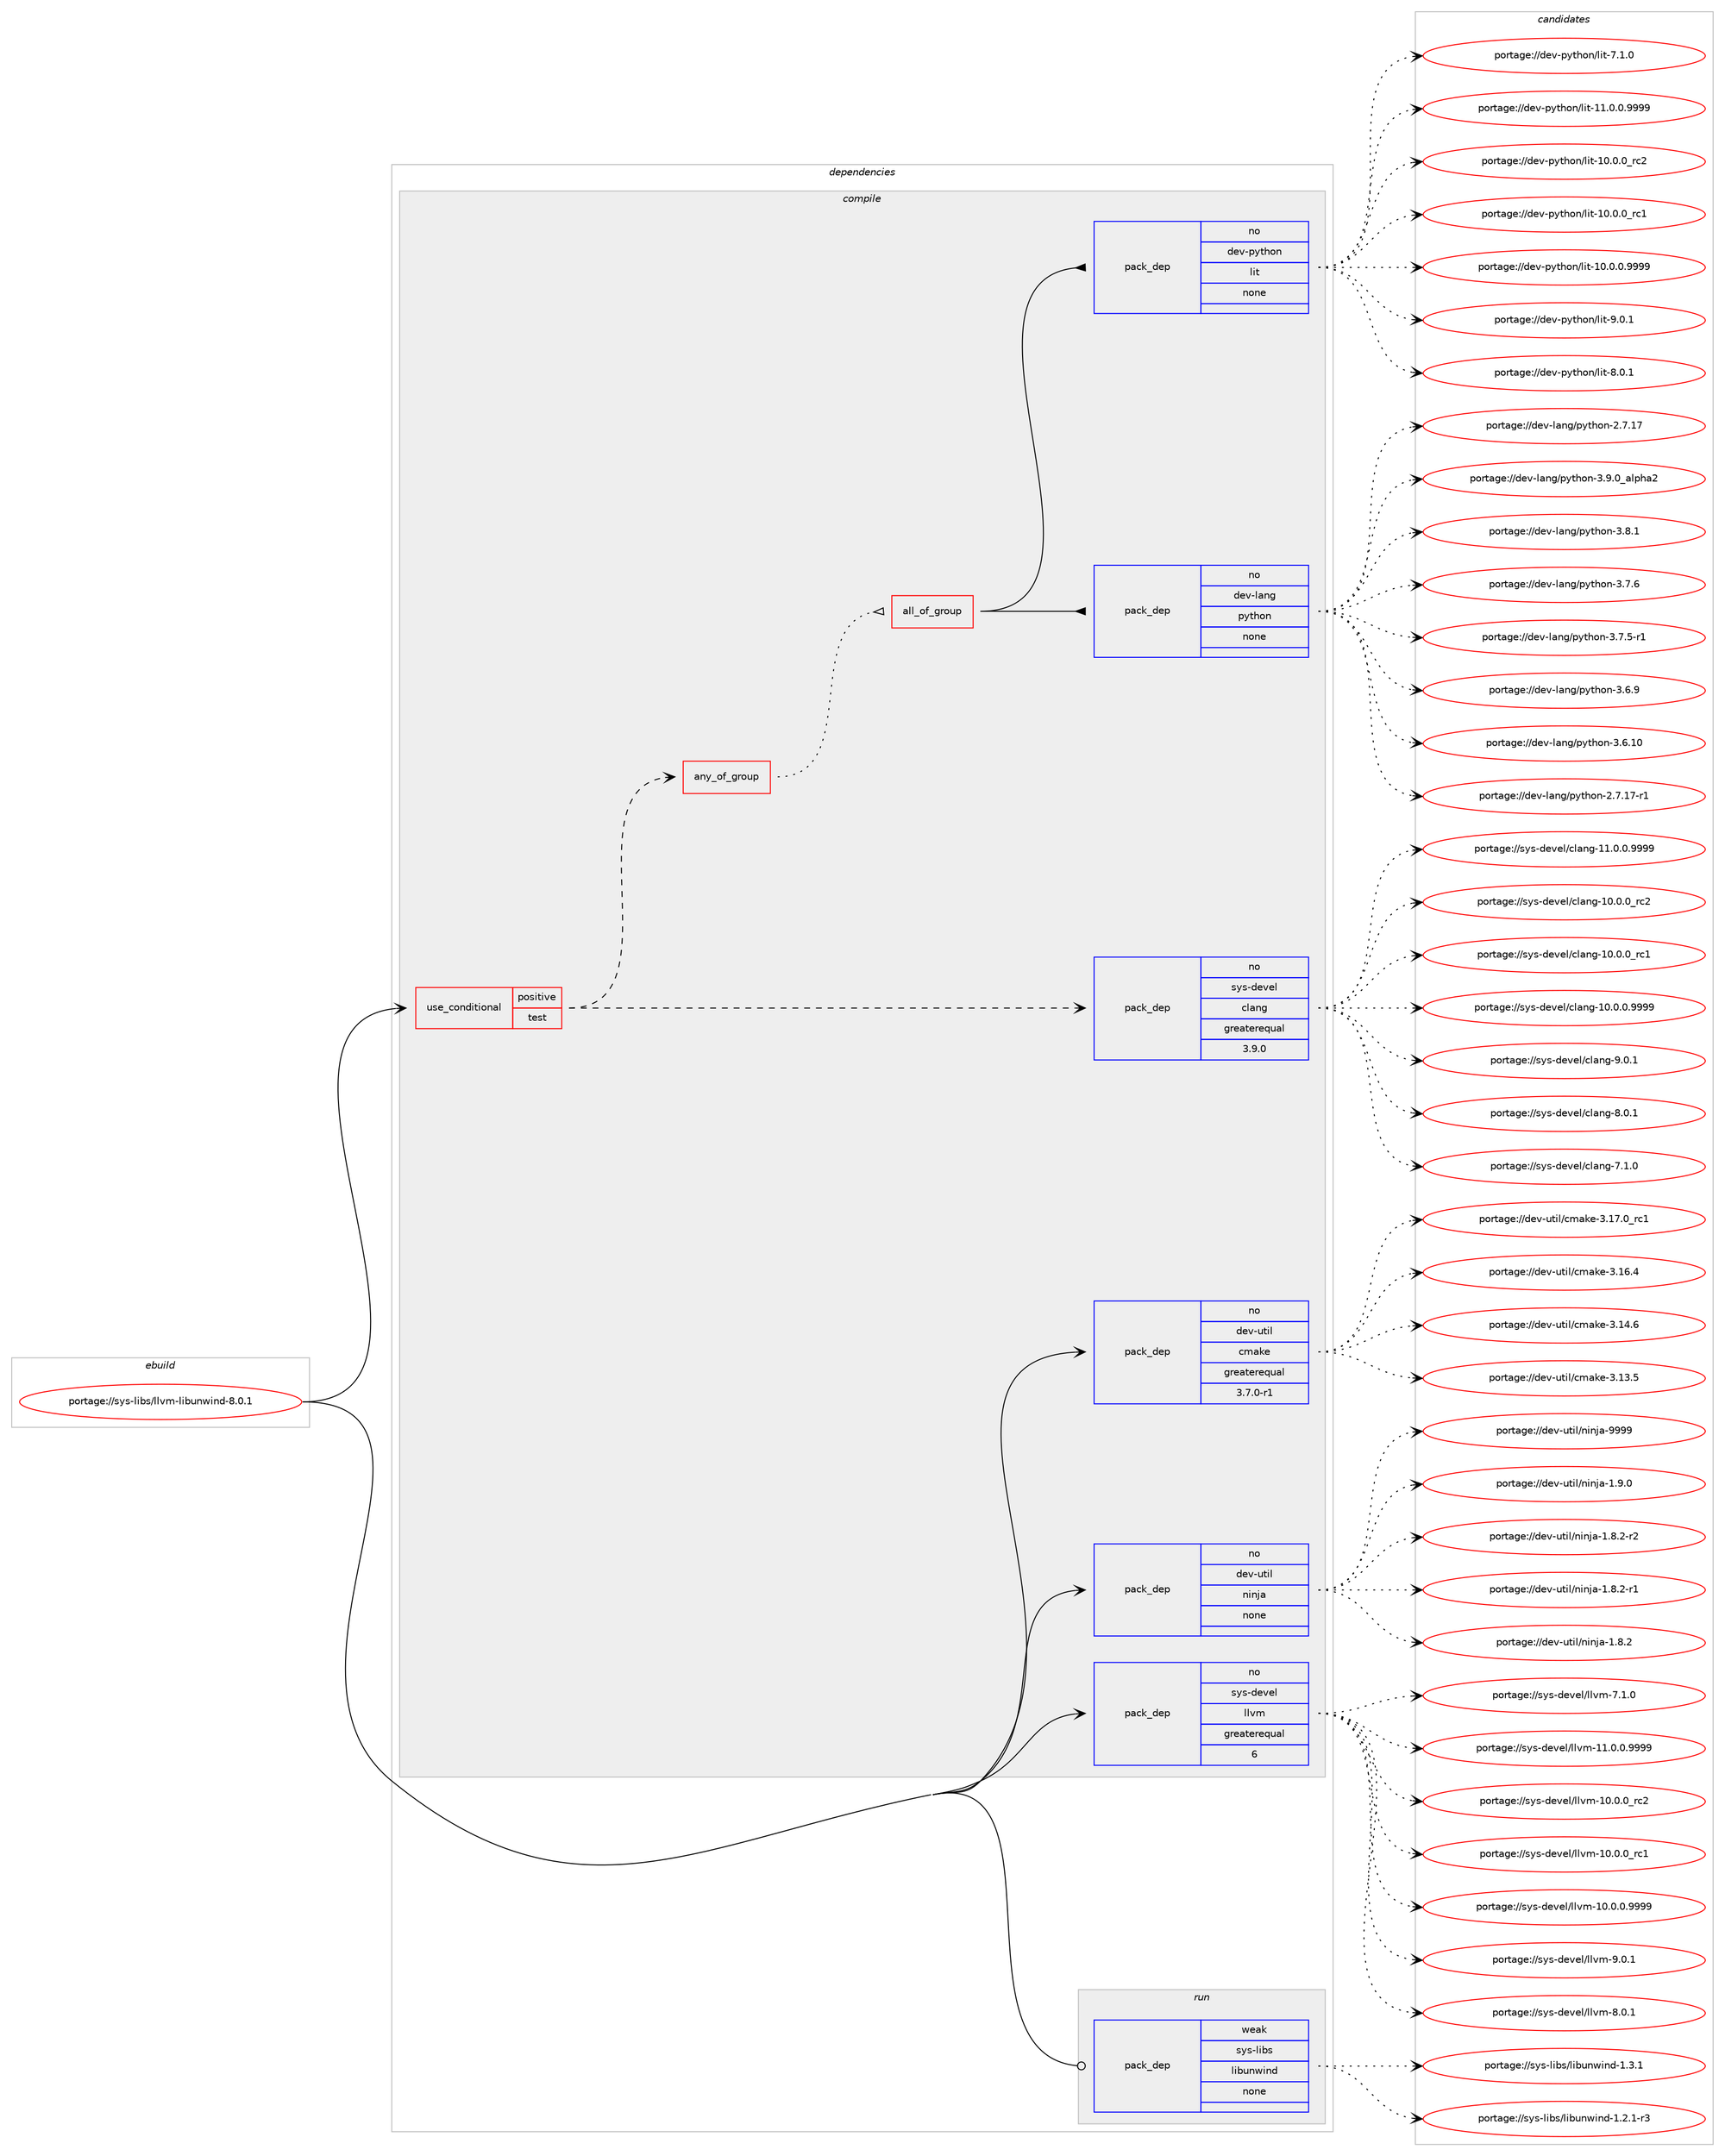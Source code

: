 digraph prolog {

# *************
# Graph options
# *************

newrank=true;
concentrate=true;
compound=true;
graph [rankdir=LR,fontname=Helvetica,fontsize=10,ranksep=1.5];#, ranksep=2.5, nodesep=0.2];
edge  [arrowhead=vee];
node  [fontname=Helvetica,fontsize=10];

# **********
# The ebuild
# **********

subgraph cluster_leftcol {
color=gray;
rank=same;
label=<<i>ebuild</i>>;
id [label="portage://sys-libs/llvm-libunwind-8.0.1", color=red, width=4, href="../sys-libs/llvm-libunwind-8.0.1.svg"];
}

# ****************
# The dependencies
# ****************

subgraph cluster_midcol {
color=gray;
label=<<i>dependencies</i>>;
subgraph cluster_compile {
fillcolor="#eeeeee";
style=filled;
label=<<i>compile</i>>;
subgraph cond5076 {
dependency29170 [label=<<TABLE BORDER="0" CELLBORDER="1" CELLSPACING="0" CELLPADDING="4"><TR><TD ROWSPAN="3" CELLPADDING="10">use_conditional</TD></TR><TR><TD>positive</TD></TR><TR><TD>test</TD></TR></TABLE>>, shape=none, color=red];
subgraph pack23367 {
dependency29171 [label=<<TABLE BORDER="0" CELLBORDER="1" CELLSPACING="0" CELLPADDING="4" WIDTH="220"><TR><TD ROWSPAN="6" CELLPADDING="30">pack_dep</TD></TR><TR><TD WIDTH="110">no</TD></TR><TR><TD>sys-devel</TD></TR><TR><TD>clang</TD></TR><TR><TD>greaterequal</TD></TR><TR><TD>3.9.0</TD></TR></TABLE>>, shape=none, color=blue];
}
dependency29170:e -> dependency29171:w [weight=20,style="dashed",arrowhead="vee"];
subgraph any710 {
dependency29172 [label=<<TABLE BORDER="0" CELLBORDER="1" CELLSPACING="0" CELLPADDING="4"><TR><TD CELLPADDING="10">any_of_group</TD></TR></TABLE>>, shape=none, color=red];subgraph all20 {
dependency29173 [label=<<TABLE BORDER="0" CELLBORDER="1" CELLSPACING="0" CELLPADDING="4"><TR><TD CELLPADDING="10">all_of_group</TD></TR></TABLE>>, shape=none, color=red];subgraph pack23368 {
dependency29174 [label=<<TABLE BORDER="0" CELLBORDER="1" CELLSPACING="0" CELLPADDING="4" WIDTH="220"><TR><TD ROWSPAN="6" CELLPADDING="30">pack_dep</TD></TR><TR><TD WIDTH="110">no</TD></TR><TR><TD>dev-lang</TD></TR><TR><TD>python</TD></TR><TR><TD>none</TD></TR><TR><TD></TD></TR></TABLE>>, shape=none, color=blue];
}
dependency29173:e -> dependency29174:w [weight=20,style="solid",arrowhead="inv"];
subgraph pack23369 {
dependency29175 [label=<<TABLE BORDER="0" CELLBORDER="1" CELLSPACING="0" CELLPADDING="4" WIDTH="220"><TR><TD ROWSPAN="6" CELLPADDING="30">pack_dep</TD></TR><TR><TD WIDTH="110">no</TD></TR><TR><TD>dev-python</TD></TR><TR><TD>lit</TD></TR><TR><TD>none</TD></TR><TR><TD></TD></TR></TABLE>>, shape=none, color=blue];
}
dependency29173:e -> dependency29175:w [weight=20,style="solid",arrowhead="inv"];
}
dependency29172:e -> dependency29173:w [weight=20,style="dotted",arrowhead="oinv"];
}
dependency29170:e -> dependency29172:w [weight=20,style="dashed",arrowhead="vee"];
}
id:e -> dependency29170:w [weight=20,style="solid",arrowhead="vee"];
subgraph pack23370 {
dependency29176 [label=<<TABLE BORDER="0" CELLBORDER="1" CELLSPACING="0" CELLPADDING="4" WIDTH="220"><TR><TD ROWSPAN="6" CELLPADDING="30">pack_dep</TD></TR><TR><TD WIDTH="110">no</TD></TR><TR><TD>dev-util</TD></TR><TR><TD>cmake</TD></TR><TR><TD>greaterequal</TD></TR><TR><TD>3.7.0-r1</TD></TR></TABLE>>, shape=none, color=blue];
}
id:e -> dependency29176:w [weight=20,style="solid",arrowhead="vee"];
subgraph pack23371 {
dependency29177 [label=<<TABLE BORDER="0" CELLBORDER="1" CELLSPACING="0" CELLPADDING="4" WIDTH="220"><TR><TD ROWSPAN="6" CELLPADDING="30">pack_dep</TD></TR><TR><TD WIDTH="110">no</TD></TR><TR><TD>dev-util</TD></TR><TR><TD>ninja</TD></TR><TR><TD>none</TD></TR><TR><TD></TD></TR></TABLE>>, shape=none, color=blue];
}
id:e -> dependency29177:w [weight=20,style="solid",arrowhead="vee"];
subgraph pack23372 {
dependency29178 [label=<<TABLE BORDER="0" CELLBORDER="1" CELLSPACING="0" CELLPADDING="4" WIDTH="220"><TR><TD ROWSPAN="6" CELLPADDING="30">pack_dep</TD></TR><TR><TD WIDTH="110">no</TD></TR><TR><TD>sys-devel</TD></TR><TR><TD>llvm</TD></TR><TR><TD>greaterequal</TD></TR><TR><TD>6</TD></TR></TABLE>>, shape=none, color=blue];
}
id:e -> dependency29178:w [weight=20,style="solid",arrowhead="vee"];
}
subgraph cluster_compileandrun {
fillcolor="#eeeeee";
style=filled;
label=<<i>compile and run</i>>;
}
subgraph cluster_run {
fillcolor="#eeeeee";
style=filled;
label=<<i>run</i>>;
subgraph pack23373 {
dependency29179 [label=<<TABLE BORDER="0" CELLBORDER="1" CELLSPACING="0" CELLPADDING="4" WIDTH="220"><TR><TD ROWSPAN="6" CELLPADDING="30">pack_dep</TD></TR><TR><TD WIDTH="110">weak</TD></TR><TR><TD>sys-libs</TD></TR><TR><TD>libunwind</TD></TR><TR><TD>none</TD></TR><TR><TD></TD></TR></TABLE>>, shape=none, color=blue];
}
id:e -> dependency29179:w [weight=20,style="solid",arrowhead="odot"];
}
}

# **************
# The candidates
# **************

subgraph cluster_choices {
rank=same;
color=gray;
label=<<i>candidates</i>>;

subgraph choice23367 {
color=black;
nodesep=1;
choice11512111545100101118101108479910897110103455746484649 [label="portage://sys-devel/clang-9.0.1", color=red, width=4,href="../sys-devel/clang-9.0.1.svg"];
choice11512111545100101118101108479910897110103455646484649 [label="portage://sys-devel/clang-8.0.1", color=red, width=4,href="../sys-devel/clang-8.0.1.svg"];
choice11512111545100101118101108479910897110103455546494648 [label="portage://sys-devel/clang-7.1.0", color=red, width=4,href="../sys-devel/clang-7.1.0.svg"];
choice11512111545100101118101108479910897110103454949464846484657575757 [label="portage://sys-devel/clang-11.0.0.9999", color=red, width=4,href="../sys-devel/clang-11.0.0.9999.svg"];
choice1151211154510010111810110847991089711010345494846484648951149950 [label="portage://sys-devel/clang-10.0.0_rc2", color=red, width=4,href="../sys-devel/clang-10.0.0_rc2.svg"];
choice1151211154510010111810110847991089711010345494846484648951149949 [label="portage://sys-devel/clang-10.0.0_rc1", color=red, width=4,href="../sys-devel/clang-10.0.0_rc1.svg"];
choice11512111545100101118101108479910897110103454948464846484657575757 [label="portage://sys-devel/clang-10.0.0.9999", color=red, width=4,href="../sys-devel/clang-10.0.0.9999.svg"];
dependency29171:e -> choice11512111545100101118101108479910897110103455746484649:w [style=dotted,weight="100"];
dependency29171:e -> choice11512111545100101118101108479910897110103455646484649:w [style=dotted,weight="100"];
dependency29171:e -> choice11512111545100101118101108479910897110103455546494648:w [style=dotted,weight="100"];
dependency29171:e -> choice11512111545100101118101108479910897110103454949464846484657575757:w [style=dotted,weight="100"];
dependency29171:e -> choice1151211154510010111810110847991089711010345494846484648951149950:w [style=dotted,weight="100"];
dependency29171:e -> choice1151211154510010111810110847991089711010345494846484648951149949:w [style=dotted,weight="100"];
dependency29171:e -> choice11512111545100101118101108479910897110103454948464846484657575757:w [style=dotted,weight="100"];
}
subgraph choice23368 {
color=black;
nodesep=1;
choice10010111845108971101034711212111610411111045514657464895971081121049750 [label="portage://dev-lang/python-3.9.0_alpha2", color=red, width=4,href="../dev-lang/python-3.9.0_alpha2.svg"];
choice100101118451089711010347112121116104111110455146564649 [label="portage://dev-lang/python-3.8.1", color=red, width=4,href="../dev-lang/python-3.8.1.svg"];
choice100101118451089711010347112121116104111110455146554654 [label="portage://dev-lang/python-3.7.6", color=red, width=4,href="../dev-lang/python-3.7.6.svg"];
choice1001011184510897110103471121211161041111104551465546534511449 [label="portage://dev-lang/python-3.7.5-r1", color=red, width=4,href="../dev-lang/python-3.7.5-r1.svg"];
choice100101118451089711010347112121116104111110455146544657 [label="portage://dev-lang/python-3.6.9", color=red, width=4,href="../dev-lang/python-3.6.9.svg"];
choice10010111845108971101034711212111610411111045514654464948 [label="portage://dev-lang/python-3.6.10", color=red, width=4,href="../dev-lang/python-3.6.10.svg"];
choice100101118451089711010347112121116104111110455046554649554511449 [label="portage://dev-lang/python-2.7.17-r1", color=red, width=4,href="../dev-lang/python-2.7.17-r1.svg"];
choice10010111845108971101034711212111610411111045504655464955 [label="portage://dev-lang/python-2.7.17", color=red, width=4,href="../dev-lang/python-2.7.17.svg"];
dependency29174:e -> choice10010111845108971101034711212111610411111045514657464895971081121049750:w [style=dotted,weight="100"];
dependency29174:e -> choice100101118451089711010347112121116104111110455146564649:w [style=dotted,weight="100"];
dependency29174:e -> choice100101118451089711010347112121116104111110455146554654:w [style=dotted,weight="100"];
dependency29174:e -> choice1001011184510897110103471121211161041111104551465546534511449:w [style=dotted,weight="100"];
dependency29174:e -> choice100101118451089711010347112121116104111110455146544657:w [style=dotted,weight="100"];
dependency29174:e -> choice10010111845108971101034711212111610411111045514654464948:w [style=dotted,weight="100"];
dependency29174:e -> choice100101118451089711010347112121116104111110455046554649554511449:w [style=dotted,weight="100"];
dependency29174:e -> choice10010111845108971101034711212111610411111045504655464955:w [style=dotted,weight="100"];
}
subgraph choice23369 {
color=black;
nodesep=1;
choice1001011184511212111610411111047108105116455746484649 [label="portage://dev-python/lit-9.0.1", color=red, width=4,href="../dev-python/lit-9.0.1.svg"];
choice1001011184511212111610411111047108105116455646484649 [label="portage://dev-python/lit-8.0.1", color=red, width=4,href="../dev-python/lit-8.0.1.svg"];
choice1001011184511212111610411111047108105116455546494648 [label="portage://dev-python/lit-7.1.0", color=red, width=4,href="../dev-python/lit-7.1.0.svg"];
choice1001011184511212111610411111047108105116454949464846484657575757 [label="portage://dev-python/lit-11.0.0.9999", color=red, width=4,href="../dev-python/lit-11.0.0.9999.svg"];
choice100101118451121211161041111104710810511645494846484648951149950 [label="portage://dev-python/lit-10.0.0_rc2", color=red, width=4,href="../dev-python/lit-10.0.0_rc2.svg"];
choice100101118451121211161041111104710810511645494846484648951149949 [label="portage://dev-python/lit-10.0.0_rc1", color=red, width=4,href="../dev-python/lit-10.0.0_rc1.svg"];
choice1001011184511212111610411111047108105116454948464846484657575757 [label="portage://dev-python/lit-10.0.0.9999", color=red, width=4,href="../dev-python/lit-10.0.0.9999.svg"];
dependency29175:e -> choice1001011184511212111610411111047108105116455746484649:w [style=dotted,weight="100"];
dependency29175:e -> choice1001011184511212111610411111047108105116455646484649:w [style=dotted,weight="100"];
dependency29175:e -> choice1001011184511212111610411111047108105116455546494648:w [style=dotted,weight="100"];
dependency29175:e -> choice1001011184511212111610411111047108105116454949464846484657575757:w [style=dotted,weight="100"];
dependency29175:e -> choice100101118451121211161041111104710810511645494846484648951149950:w [style=dotted,weight="100"];
dependency29175:e -> choice100101118451121211161041111104710810511645494846484648951149949:w [style=dotted,weight="100"];
dependency29175:e -> choice1001011184511212111610411111047108105116454948464846484657575757:w [style=dotted,weight="100"];
}
subgraph choice23370 {
color=black;
nodesep=1;
choice1001011184511711610510847991099710710145514649554648951149949 [label="portage://dev-util/cmake-3.17.0_rc1", color=red, width=4,href="../dev-util/cmake-3.17.0_rc1.svg"];
choice1001011184511711610510847991099710710145514649544652 [label="portage://dev-util/cmake-3.16.4", color=red, width=4,href="../dev-util/cmake-3.16.4.svg"];
choice1001011184511711610510847991099710710145514649524654 [label="portage://dev-util/cmake-3.14.6", color=red, width=4,href="../dev-util/cmake-3.14.6.svg"];
choice1001011184511711610510847991099710710145514649514653 [label="portage://dev-util/cmake-3.13.5", color=red, width=4,href="../dev-util/cmake-3.13.5.svg"];
dependency29176:e -> choice1001011184511711610510847991099710710145514649554648951149949:w [style=dotted,weight="100"];
dependency29176:e -> choice1001011184511711610510847991099710710145514649544652:w [style=dotted,weight="100"];
dependency29176:e -> choice1001011184511711610510847991099710710145514649524654:w [style=dotted,weight="100"];
dependency29176:e -> choice1001011184511711610510847991099710710145514649514653:w [style=dotted,weight="100"];
}
subgraph choice23371 {
color=black;
nodesep=1;
choice1001011184511711610510847110105110106974557575757 [label="portage://dev-util/ninja-9999", color=red, width=4,href="../dev-util/ninja-9999.svg"];
choice100101118451171161051084711010511010697454946574648 [label="portage://dev-util/ninja-1.9.0", color=red, width=4,href="../dev-util/ninja-1.9.0.svg"];
choice1001011184511711610510847110105110106974549465646504511450 [label="portage://dev-util/ninja-1.8.2-r2", color=red, width=4,href="../dev-util/ninja-1.8.2-r2.svg"];
choice1001011184511711610510847110105110106974549465646504511449 [label="portage://dev-util/ninja-1.8.2-r1", color=red, width=4,href="../dev-util/ninja-1.8.2-r1.svg"];
choice100101118451171161051084711010511010697454946564650 [label="portage://dev-util/ninja-1.8.2", color=red, width=4,href="../dev-util/ninja-1.8.2.svg"];
dependency29177:e -> choice1001011184511711610510847110105110106974557575757:w [style=dotted,weight="100"];
dependency29177:e -> choice100101118451171161051084711010511010697454946574648:w [style=dotted,weight="100"];
dependency29177:e -> choice1001011184511711610510847110105110106974549465646504511450:w [style=dotted,weight="100"];
dependency29177:e -> choice1001011184511711610510847110105110106974549465646504511449:w [style=dotted,weight="100"];
dependency29177:e -> choice100101118451171161051084711010511010697454946564650:w [style=dotted,weight="100"];
}
subgraph choice23372 {
color=black;
nodesep=1;
choice1151211154510010111810110847108108118109455746484649 [label="portage://sys-devel/llvm-9.0.1", color=red, width=4,href="../sys-devel/llvm-9.0.1.svg"];
choice1151211154510010111810110847108108118109455646484649 [label="portage://sys-devel/llvm-8.0.1", color=red, width=4,href="../sys-devel/llvm-8.0.1.svg"];
choice1151211154510010111810110847108108118109455546494648 [label="portage://sys-devel/llvm-7.1.0", color=red, width=4,href="../sys-devel/llvm-7.1.0.svg"];
choice1151211154510010111810110847108108118109454949464846484657575757 [label="portage://sys-devel/llvm-11.0.0.9999", color=red, width=4,href="../sys-devel/llvm-11.0.0.9999.svg"];
choice115121115451001011181011084710810811810945494846484648951149950 [label="portage://sys-devel/llvm-10.0.0_rc2", color=red, width=4,href="../sys-devel/llvm-10.0.0_rc2.svg"];
choice115121115451001011181011084710810811810945494846484648951149949 [label="portage://sys-devel/llvm-10.0.0_rc1", color=red, width=4,href="../sys-devel/llvm-10.0.0_rc1.svg"];
choice1151211154510010111810110847108108118109454948464846484657575757 [label="portage://sys-devel/llvm-10.0.0.9999", color=red, width=4,href="../sys-devel/llvm-10.0.0.9999.svg"];
dependency29178:e -> choice1151211154510010111810110847108108118109455746484649:w [style=dotted,weight="100"];
dependency29178:e -> choice1151211154510010111810110847108108118109455646484649:w [style=dotted,weight="100"];
dependency29178:e -> choice1151211154510010111810110847108108118109455546494648:w [style=dotted,weight="100"];
dependency29178:e -> choice1151211154510010111810110847108108118109454949464846484657575757:w [style=dotted,weight="100"];
dependency29178:e -> choice115121115451001011181011084710810811810945494846484648951149950:w [style=dotted,weight="100"];
dependency29178:e -> choice115121115451001011181011084710810811810945494846484648951149949:w [style=dotted,weight="100"];
dependency29178:e -> choice1151211154510010111810110847108108118109454948464846484657575757:w [style=dotted,weight="100"];
}
subgraph choice23373 {
color=black;
nodesep=1;
choice11512111545108105981154710810598117110119105110100454946514649 [label="portage://sys-libs/libunwind-1.3.1", color=red, width=4,href="../sys-libs/libunwind-1.3.1.svg"];
choice115121115451081059811547108105981171101191051101004549465046494511451 [label="portage://sys-libs/libunwind-1.2.1-r3", color=red, width=4,href="../sys-libs/libunwind-1.2.1-r3.svg"];
dependency29179:e -> choice11512111545108105981154710810598117110119105110100454946514649:w [style=dotted,weight="100"];
dependency29179:e -> choice115121115451081059811547108105981171101191051101004549465046494511451:w [style=dotted,weight="100"];
}
}

}
